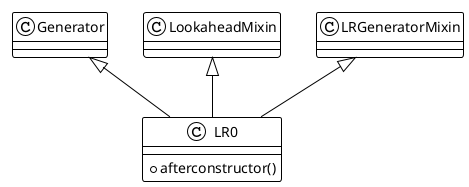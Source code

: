 @startuml LR0GeneratorModule

!theme plain


class LR0 {
  +afterconstructor()
}

' Define relationships between classes
Generator <|-- LR0
LookaheadMixin <|-- LR0
LRGeneratorMixin <|-- LR0

@enduml
